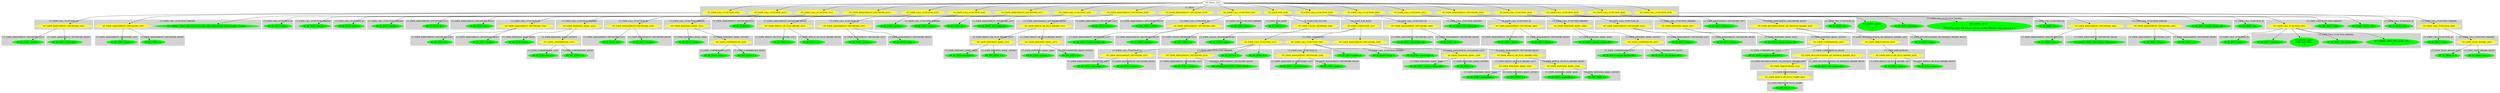 digraph {

subgraph cluster0 {
 node [style=filled,color=white];
 style=filled;
 color=lightgrey;
 label = "CT_PROG";

"NT_EXPR_CALL_FUNCTION_2502"
 [fillcolor = yellow]
"NT_EXPR_CALL_FUNCTION_2510"
 [fillcolor = yellow]
"NT_EXPR_CALL_FUNCTION_2513"
 [fillcolor = yellow]
"NT_EXPR_ASSIGNMENT_OPETATORS_2516"
 [fillcolor = yellow]
"NT_EXPR_CALL_FUNCTION_2519"
 [fillcolor = yellow]
"NT_EXPR_CALL_FUNCTION_2528"
 [fillcolor = yellow]
"NT_EXPR_ASSIGNMENT_OPETATORS_2537"
 [fillcolor = yellow]
"NT_EXPR_CALL_FUNCTION_2542"
 [fillcolor = yellow]
"NT_EXPR_ASSIGNMENT_OPETATORS_2549"
 [fillcolor = yellow]
"NT_EXPR_ASSIGNMENT_OPETATORS_2558"
 [fillcolor = yellow]
"NT_EXPR_CALL_FUNCTION_2561"
 [fillcolor = yellow]
"NT_EXPR_FOR_2566"
 [fillcolor = yellow]
"NT_EXPR_CALL_FUNCTION_2599"
 [fillcolor = yellow]
"NT_EXPR_CALL_FUNCTION_2604"
 [fillcolor = yellow]
"NT_EXPR_CALL_FUNCTION_2613"
 [fillcolor = yellow]
"NT_EXPR_ASSIGNMENT_OPETATORS_2626"
 [fillcolor = yellow]
"NT_EXPR_CALL_FUNCTION_2634"
 [fillcolor = yellow]
"NT_EXPR_CALL_FUNCTION_2639"
 [fillcolor = yellow]
"NT_EXPR_CALL_FUNCTION_2648"
 [fillcolor = yellow]
"NT_EXPR_CALL_FUNCTION_2658"
 [fillcolor = yellow]
}
"NT_PROG_2501"->"NT_EXPR_CALL_FUNCTION_2502"
subgraph cluster1 {
 node [style=filled,color=white];
 style=filled;
 color=lightgrey;
 label = "CT_EXPR_CALL_FUNCTION_ID";

"NT_EXPR_ASSIGNMENT_OPETATORS_2503"
 [fillcolor = yellow]
}
subgraph cluster2 {
 node [style=filled,color=white];
 style=filled;
 color=lightgrey;
 label = "CT_EXPR_CALL_FUNCTION_PARAMS";

"NT_STRING_2506< http://www.uvm.edu/~dhowell/methods7/DataFiles/Ex7-31.dat >"
 [fillcolor = green]
"NT_EXPR_ASSIGNMENT_OPETATORS_2507"
 [fillcolor = yellow]
}
"NT_EXPR_CALL_FUNCTION_2502"->"NT_EXPR_ASSIGNMENT_OPETATORS_2503"
subgraph cluster3 {
 node [style=filled,color=white];
 style=filled;
 color=lightgrey;
 label = "CT_EXPR_ASSIGNMENT_OPETATORS_LEFT";

"NT_ID_2504< datafile >"
 [fillcolor = green]
}
subgraph cluster4 {
 node [style=filled,color=white];
 style=filled;
 color=lightgrey;
 label = "CT_EXPR_ASSIGNMENT_OPETATORS_RIGHT";

"NT_ID_2505< read.table >"
 [fillcolor = green]
}
"NT_EXPR_ASSIGNMENT_OPETATORS_2503"->"NT_ID_2504< datafile >"
"NT_EXPR_ASSIGNMENT_OPETATORS_2503"->"NT_ID_2505< read.table >"
"NT_EXPR_CALL_FUNCTION_2502"->"NT_STRING_2506< http://www.uvm.edu/~dhowell/methods7/DataFiles/Ex7-31.dat >"
"NT_EXPR_CALL_FUNCTION_2502"->"NT_EXPR_ASSIGNMENT_OPETATORS_2507"
subgraph cluster5 {
 node [style=filled,color=white];
 style=filled;
 color=lightgrey;
 label = "CT_EXPR_ASSIGNMENT_OPETATORS_LEFT";

"NT_ID_2508< header >"
 [fillcolor = green]
}
subgraph cluster6 {
 node [style=filled,color=white];
 style=filled;
 color=lightgrey;
 label = "CT_EXPR_ASSIGNMENT_OPETATORS_RIGHT";

"NT_ID_2509< T >"
 [fillcolor = green]
}
"NT_EXPR_ASSIGNMENT_OPETATORS_2507"->"NT_ID_2508< header >"
"NT_EXPR_ASSIGNMENT_OPETATORS_2507"->"NT_ID_2509< T >"
"NT_PROG_2501"->"NT_EXPR_CALL_FUNCTION_2510"
subgraph cluster7 {
 node [style=filled,color=white];
 style=filled;
 color=lightgrey;
 label = "CT_EXPR_CALL_FUNCTION_ID";

"NT_ID_2511< head >"
 [fillcolor = green]
}
subgraph cluster8 {
 node [style=filled,color=white];
 style=filled;
 color=lightgrey;
 label = "CT_EXPR_CALL_FUNCTION_PARAMS";

"NT_ID_2512< datafile >"
 [fillcolor = green]
}
"NT_EXPR_CALL_FUNCTION_2510"->"NT_ID_2511< head >"
"NT_EXPR_CALL_FUNCTION_2510"->"NT_ID_2512< datafile >"
"NT_PROG_2501"->"NT_EXPR_CALL_FUNCTION_2513"
subgraph cluster9 {
 node [style=filled,color=white];
 style=filled;
 color=lightgrey;
 label = "CT_EXPR_CALL_FUNCTION_ID";

"NT_ID_2514< attach >"
 [fillcolor = green]
}
subgraph cluster10 {
 node [style=filled,color=white];
 style=filled;
 color=lightgrey;
 label = "CT_EXPR_CALL_FUNCTION_PARAMS";

"NT_ID_2515< datafile >"
 [fillcolor = green]
}
"NT_EXPR_CALL_FUNCTION_2513"->"NT_ID_2514< attach >"
"NT_EXPR_CALL_FUNCTION_2513"->"NT_ID_2515< datafile >"
"NT_PROG_2501"->"NT_EXPR_ASSIGNMENT_OPETATORS_2516"
subgraph cluster11 {
 node [style=filled,color=white];
 style=filled;
 color=lightgrey;
 label = "CT_EXPR_ASSIGNMENT_OPETATORS_LEFT";

"NT_ID_2517< dv >"
 [fillcolor = green]
}
subgraph cluster12 {
 node [style=filled,color=white];
 style=filled;
 color=lightgrey;
 label = "CT_EXPR_ASSIGNMENT_OPETATORS_RIGHT";

"NT_ID_2518< Gain >"
 [fillcolor = green]
}
"NT_EXPR_ASSIGNMENT_OPETATORS_2516"->"NT_ID_2517< dv >"
"NT_EXPR_ASSIGNMENT_OPETATORS_2516"->"NT_ID_2518< Gain >"
"NT_PROG_2501"->"NT_EXPR_CALL_FUNCTION_2519"
subgraph cluster13 {
 node [style=filled,color=white];
 style=filled;
 color=lightgrey;
 label = "CT_EXPR_CALL_FUNCTION_ID";

"NT_EXPR_ASSIGNMENT_OPETATORS_2520"
 [fillcolor = yellow]
}
subgraph cluster14 {
 node [style=filled,color=white];
 style=filled;
 color=lightgrey;
 label = "CT_EXPR_CALL_FUNCTION_PARAMS";

"NT_EXPR_INDEXING_BASIC_2523"
 [fillcolor = yellow]
}
"NT_EXPR_CALL_FUNCTION_2519"->"NT_EXPR_ASSIGNMENT_OPETATORS_2520"
subgraph cluster15 {
 node [style=filled,color=white];
 style=filled;
 color=lightgrey;
 label = "CT_EXPR_ASSIGNMENT_OPETATORS_LEFT";

"NT_ID_2521< n1 >"
 [fillcolor = green]
}
subgraph cluster16 {
 node [style=filled,color=white];
 style=filled;
 color=lightgrey;
 label = "CT_EXPR_ASSIGNMENT_OPETATORS_RIGHT";

"NT_ID_2522< length >"
 [fillcolor = green]
}
"NT_EXPR_ASSIGNMENT_OPETATORS_2520"->"NT_ID_2521< n1 >"
"NT_EXPR_ASSIGNMENT_OPETATORS_2520"->"NT_ID_2522< length >"
"NT_EXPR_CALL_FUNCTION_2519"->"NT_EXPR_INDEXING_BASIC_2523"
subgraph cluster17 {
 node [style=filled,color=white];
 style=filled;
 color=lightgrey;
 label = "CT_EXPR_INDEXING_BASIC_BASE";

"NT_ID_2524< Group >"
 [fillcolor = green]}
subgraph cluster18 {
 node [style=filled,color=white];
 style=filled;
 color=lightgrey;
 label = "CT_EXPR_INDEXING_BASIC_OFFSET";

"NT_EXPR_COMPARISONS_2525"
 [fillcolor = yellow]}
"NT_EXPR_INDEXING_BASIC_2523"->"NT_ID_2524< Group >"
"NT_EXPR_INDEXING_BASIC_2523"->"NT_EXPR_COMPARISONS_2525"
subgraph cluster19 {
 node [style=filled,color=white];
 style=filled;
 color=lightgrey;
 label = "CT_EXPR_COMPARISONS_LEFT";

"NT_ID_2526< Group >"
 [fillcolor = green]
}
subgraph cluster20 {
 node [style=filled,color=white];
 style=filled;
 color=lightgrey;
 label = "CT_EXPR_COMPARISONS_RIGHT";

"NT_INT_2527< 1 >"
 [fillcolor = green]
}
"NT_EXPR_COMPARISONS_2525"->"NT_ID_2526< Group >"
"NT_EXPR_COMPARISONS_2525"->"NT_INT_2527< 1 >"
"NT_PROG_2501"->"NT_EXPR_CALL_FUNCTION_2528"
subgraph cluster21 {
 node [style=filled,color=white];
 style=filled;
 color=lightgrey;
 label = "CT_EXPR_CALL_FUNCTION_ID";

"NT_EXPR_ASSIGNMENT_OPETATORS_2529"
 [fillcolor = yellow]
}
subgraph cluster22 {
 node [style=filled,color=white];
 style=filled;
 color=lightgrey;
 label = "CT_EXPR_CALL_FUNCTION_PARAMS";

"NT_EXPR_INDEXING_BASIC_2532"
 [fillcolor = yellow]
}
"NT_EXPR_CALL_FUNCTION_2528"->"NT_EXPR_ASSIGNMENT_OPETATORS_2529"
subgraph cluster23 {
 node [style=filled,color=white];
 style=filled;
 color=lightgrey;
 label = "CT_EXPR_ASSIGNMENT_OPETATORS_LEFT";

"NT_ID_2530< n2 >"
 [fillcolor = green]
}
subgraph cluster24 {
 node [style=filled,color=white];
 style=filled;
 color=lightgrey;
 label = "CT_EXPR_ASSIGNMENT_OPETATORS_RIGHT";

"NT_ID_2531< length >"
 [fillcolor = green]
}
"NT_EXPR_ASSIGNMENT_OPETATORS_2529"->"NT_ID_2530< n2 >"
"NT_EXPR_ASSIGNMENT_OPETATORS_2529"->"NT_ID_2531< length >"
"NT_EXPR_CALL_FUNCTION_2528"->"NT_EXPR_INDEXING_BASIC_2532"
subgraph cluster25 {
 node [style=filled,color=white];
 style=filled;
 color=lightgrey;
 label = "CT_EXPR_INDEXING_BASIC_BASE";

"NT_ID_2533< Group >"
 [fillcolor = green]}
subgraph cluster26 {
 node [style=filled,color=white];
 style=filled;
 color=lightgrey;
 label = "CT_EXPR_INDEXING_BASIC_OFFSET";

"NT_EXPR_COMPARISONS_2534"
 [fillcolor = yellow]}
"NT_EXPR_INDEXING_BASIC_2532"->"NT_ID_2533< Group >"
"NT_EXPR_INDEXING_BASIC_2532"->"NT_EXPR_COMPARISONS_2534"
subgraph cluster27 {
 node [style=filled,color=white];
 style=filled;
 color=lightgrey;
 label = "CT_EXPR_COMPARISONS_LEFT";

"NT_ID_2535< Group >"
 [fillcolor = green]
}
subgraph cluster28 {
 node [style=filled,color=white];
 style=filled;
 color=lightgrey;
 label = "CT_EXPR_COMPARISONS_RIGHT";

"NT_INT_2536< 2 >"
 [fillcolor = green]
}
"NT_EXPR_COMPARISONS_2534"->"NT_ID_2535< Group >"
"NT_EXPR_COMPARISONS_2534"->"NT_INT_2536< 2 >"
"NT_PROG_2501"->"NT_EXPR_ASSIGNMENT_OPETATORS_2537"
subgraph cluster29 {
 node [style=filled,color=white];
 style=filled;
 color=lightgrey;
 label = "CT_EXPR_ASSIGNMENT_OPETATORS_LEFT";

"NT_ID_2538< N >"
 [fillcolor = green]
}
subgraph cluster30 {
 node [style=filled,color=white];
 style=filled;
 color=lightgrey;
 label = "CT_EXPR_ASSIGNMENT_OPETATORS_RIGHT";

"NT_EXPR_MINUS_OR_PLUS_BINARY_2539"
 [fillcolor = yellow]
}
"NT_EXPR_ASSIGNMENT_OPETATORS_2537"->"NT_ID_2538< N >"
"NT_EXPR_ASSIGNMENT_OPETATORS_2537"->"NT_EXPR_MINUS_OR_PLUS_BINARY_2539"
subgraph cluster31 {
 node [style=filled,color=white];
 style=filled;
 color=lightgrey;
 label = "CT_EXPR_MINUS_OR_PLUS_BINARY_LEFT";

"NT_ID_2540< n1 >"
 [fillcolor = green]
}
subgraph cluster32 {
 node [style=filled,color=white];
 style=filled;
 color=lightgrey;
 label = "CT_EXPR_MINUS_OR_PLUS_BINARY_RIGHT";

"NT_ID_2541< n2 >"
 [fillcolor = green]
}
"NT_EXPR_MINUS_OR_PLUS_BINARY_2539"->"NT_ID_2540< n1 >"
"NT_EXPR_MINUS_OR_PLUS_BINARY_2539"->"NT_ID_2541< n2 >"
"NT_PROG_2501"->"NT_EXPR_CALL_FUNCTION_2542"
subgraph cluster33 {
 node [style=filled,color=white];
 style=filled;
 color=lightgrey;
 label = "CT_EXPR_CALL_FUNCTION_ID";

"NT_EXPR_ASSIGNMENT_OPETATORS_2543"
 [fillcolor = yellow]
}
subgraph cluster34 {
 node [style=filled,color=white];
 style=filled;
 color=lightgrey;
 label = "CT_EXPR_CALL_FUNCTION_PARAMS";

"NT_ID_2546< dv >"
 [fillcolor = green]
"NT_ID_2547< Group >"
 [fillcolor = green]
"NT_ID_2548< median >"
 [fillcolor = green]
}
"NT_EXPR_CALL_FUNCTION_2542"->"NT_EXPR_ASSIGNMENT_OPETATORS_2543"
subgraph cluster35 {
 node [style=filled,color=white];
 style=filled;
 color=lightgrey;
 label = "CT_EXPR_ASSIGNMENT_OPETATORS_LEFT";

"NT_ID_2544< medians >"
 [fillcolor = green]
}
subgraph cluster36 {
 node [style=filled,color=white];
 style=filled;
 color=lightgrey;
 label = "CT_EXPR_ASSIGNMENT_OPETATORS_RIGHT";

"NT_ID_2545< tapply >"
 [fillcolor = green]
}
"NT_EXPR_ASSIGNMENT_OPETATORS_2543"->"NT_ID_2544< medians >"
"NT_EXPR_ASSIGNMENT_OPETATORS_2543"->"NT_ID_2545< tapply >"
"NT_EXPR_CALL_FUNCTION_2542"->"NT_ID_2546< dv >"
"NT_EXPR_CALL_FUNCTION_2542"->"NT_ID_2547< Group >"
"NT_EXPR_CALL_FUNCTION_2542"->"NT_ID_2548< median >"
"NT_PROG_2501"->"NT_EXPR_ASSIGNMENT_OPETATORS_2549"
subgraph cluster37 {
 node [style=filled,color=white];
 style=filled;
 color=lightgrey;
 label = "CT_EXPR_ASSIGNMENT_OPETATORS_LEFT";

"NT_ID_2550< obt.median.diff >"
 [fillcolor = green]
}
subgraph cluster38 {
 node [style=filled,color=white];
 style=filled;
 color=lightgrey;
 label = "CT_EXPR_ASSIGNMENT_OPETATORS_RIGHT";

"NT_EXPR_MINUS_OR_PLUS_BINARY_2551"
 [fillcolor = yellow]
}
"NT_EXPR_ASSIGNMENT_OPETATORS_2549"->"NT_ID_2550< obt.median.diff >"
"NT_EXPR_ASSIGNMENT_OPETATORS_2549"->"NT_EXPR_MINUS_OR_PLUS_BINARY_2551"
subgraph cluster39 {
 node [style=filled,color=white];
 style=filled;
 color=lightgrey;
 label = "CT_EXPR_MINUS_OR_PLUS_BINARY_LEFT";

"NT_EXPR_INDEXING_BASIC_2552"
 [fillcolor = yellow]
}
subgraph cluster40 {
 node [style=filled,color=white];
 style=filled;
 color=lightgrey;
 label = "CT_EXPR_MINUS_OR_PLUS_BINARY_RIGHT";

"NT_EXPR_INDEXING_BASIC_2555"
 [fillcolor = yellow]
}
"NT_EXPR_MINUS_OR_PLUS_BINARY_2551"->"NT_EXPR_INDEXING_BASIC_2552"
subgraph cluster41 {
 node [style=filled,color=white];
 style=filled;
 color=lightgrey;
 label = "CT_EXPR_INDEXING_BASIC_BASE";

"NT_ID_2553< medians >"
 [fillcolor = green]}
subgraph cluster42 {
 node [style=filled,color=white];
 style=filled;
 color=lightgrey;
 label = "CT_EXPR_INDEXING_BASIC_OFFSET";

"NT_INT_2554< 1 >"
 [fillcolor = green]}
"NT_EXPR_INDEXING_BASIC_2552"->"NT_ID_2553< medians >"
"NT_EXPR_INDEXING_BASIC_2552"->"NT_INT_2554< 1 >"
"NT_EXPR_MINUS_OR_PLUS_BINARY_2551"->"NT_EXPR_INDEXING_BASIC_2555"
subgraph cluster43 {
 node [style=filled,color=white];
 style=filled;
 color=lightgrey;
 label = "CT_EXPR_INDEXING_BASIC_BASE";

"NT_ID_2556< medians >"
 [fillcolor = green]}
subgraph cluster44 {
 node [style=filled,color=white];
 style=filled;
 color=lightgrey;
 label = "CT_EXPR_INDEXING_BASIC_OFFSET";

"NT_INT_2557< 2 >"
 [fillcolor = green]}
"NT_EXPR_INDEXING_BASIC_2555"->"NT_ID_2556< medians >"
"NT_EXPR_INDEXING_BASIC_2555"->"NT_INT_2557< 2 >"
"NT_PROG_2501"->"NT_EXPR_ASSIGNMENT_OPETATORS_2558"
subgraph cluster45 {
 node [style=filled,color=white];
 style=filled;
 color=lightgrey;
 label = "CT_EXPR_ASSIGNMENT_OPETATORS_LEFT";

"NT_ID_2559< nreps >"
 [fillcolor = green]
}
subgraph cluster46 {
 node [style=filled,color=white];
 style=filled;
 color=lightgrey;
 label = "CT_EXPR_ASSIGNMENT_OPETATORS_RIGHT";

"NT_INT_2560< 10000 >"
 [fillcolor = green]
}
"NT_EXPR_ASSIGNMENT_OPETATORS_2558"->"NT_ID_2559< nreps >"
"NT_EXPR_ASSIGNMENT_OPETATORS_2558"->"NT_INT_2560< 10000 >"
"NT_PROG_2501"->"NT_EXPR_CALL_FUNCTION_2561"
subgraph cluster47 {
 node [style=filled,color=white];
 style=filled;
 color=lightgrey;
 label = "CT_EXPR_CALL_FUNCTION_ID";

"NT_EXPR_ASSIGNMENT_OPETATORS_2562"
 [fillcolor = yellow]
}
subgraph cluster48 {
 node [style=filled,color=white];
 style=filled;
 color=lightgrey;
 label = "CT_EXPR_CALL_FUNCTION_PARAMS";

"NT_ID_2565< nreps >"
 [fillcolor = green]
}
"NT_EXPR_CALL_FUNCTION_2561"->"NT_EXPR_ASSIGNMENT_OPETATORS_2562"
subgraph cluster49 {
 node [style=filled,color=white];
 style=filled;
 color=lightgrey;
 label = "CT_EXPR_ASSIGNMENT_OPETATORS_LEFT";

"NT_ID_2563< sample.median.diff >"
 [fillcolor = green]
}
subgraph cluster50 {
 node [style=filled,color=white];
 style=filled;
 color=lightgrey;
 label = "CT_EXPR_ASSIGNMENT_OPETATORS_RIGHT";

"NT_ID_2564< numeric >"
 [fillcolor = green]
}
"NT_EXPR_ASSIGNMENT_OPETATORS_2562"->"NT_ID_2563< sample.median.diff >"
"NT_EXPR_ASSIGNMENT_OPETATORS_2562"->"NT_ID_2564< numeric >"
"NT_EXPR_CALL_FUNCTION_2561"->"NT_ID_2565< nreps >"
"NT_PROG_2501"->"NT_EXPR_FOR_2566"
subgraph cluster51 {
 node [style=filled,color=white];
 style=filled;
 color=lightgrey;
 label = "CT_EXPR_FOR_NAME";

"NT_ID_2567< i >"
 [fillcolor = green]
}
subgraph cluster52 {
 node [style=filled,color=white];
 style=filled;
 color=lightgrey;
 label = "CT_EXPR_FOR_VECTOR";

"NT_EXPR_COLON_OPERATOR_2568"
 [fillcolor = yellow]
}
subgraph cluster53 {
 node [style=filled,color=white];
 style=filled;
 color=lightgrey;
 label = "CT_EXPR_FOR_BODY";

"NT_EXPR_COMPOUND_2571"
 [fillcolor = yellow]
}
"NT_EXPR_FOR_2566"->"NT_ID_2567< i >"
"NT_EXPR_FOR_2566"->"NT_EXPR_COLON_OPERATOR_2568"
subgraph cluster54 {
 node [style=filled,color=white];
 style=filled;
 color=lightgrey;
 label = "CT_EXPR_COLON_OPERATOR_LEFT";

"NT_INT_2569< 1 >"
 [fillcolor = green]
}
subgraph cluster55 {
 node [style=filled,color=white];
 style=filled;
 color=lightgrey;
 label = "CT_EXPR_COLON_OPERATOR_RIGHT";

"NT_ID_2570< nreps >"
 [fillcolor = green]
}
"NT_EXPR_COLON_OPERATOR_2568"->"NT_INT_2569< 1 >"
"NT_EXPR_COLON_OPERATOR_2568"->"NT_ID_2570< nreps >"
"NT_EXPR_FOR_2566"->"NT_EXPR_COMPOUND_2571"
subgraph cluster56 {
 node [style=filled,color=white];
 style=filled;
 color=lightgrey;
 label = "CT_EXPR_COMPOUND";

"NT_EXPR_CALL_FUNCTION_2572"
 [fillcolor = yellow]
"NT_EXPR_CALL_FUNCTION_2581"
 [fillcolor = yellow]
"NT_EXPR_ASSIGNMENT_OPETATORS_2588"
 [fillcolor = yellow]
}
"NT_EXPR_COMPOUND_2571"->"NT_EXPR_CALL_FUNCTION_2572"
subgraph cluster57 {
 node [style=filled,color=white];
 style=filled;
 color=lightgrey;
 label = "CT_EXPR_CALL_FUNCTION_ID";

"NT_EXPR_ASSIGNMENT_OPETATORS_2573"
 [fillcolor = yellow]
}
subgraph cluster58 {
 node [style=filled,color=white];
 style=filled;
 color=lightgrey;
 label = "CT_EXPR_CALL_FUNCTION_PARAMS";

"NT_ID_2576< dv >"
 [fillcolor = green]
"NT_ID_2577< N >"
 [fillcolor = green]
"NT_EXPR_ASSIGNMENT_OPETATORS_2578"
 [fillcolor = yellow]
}
"NT_EXPR_CALL_FUNCTION_2572"->"NT_EXPR_ASSIGNMENT_OPETATORS_2573"
subgraph cluster59 {
 node [style=filled,color=white];
 style=filled;
 color=lightgrey;
 label = "CT_EXPR_ASSIGNMENT_OPETATORS_LEFT";

"NT_ID_2574< newsample >"
 [fillcolor = green]
}
subgraph cluster60 {
 node [style=filled,color=white];
 style=filled;
 color=lightgrey;
 label = "CT_EXPR_ASSIGNMENT_OPETATORS_RIGHT";

"NT_ID_2575< sample >"
 [fillcolor = green]
}
"NT_EXPR_ASSIGNMENT_OPETATORS_2573"->"NT_ID_2574< newsample >"
"NT_EXPR_ASSIGNMENT_OPETATORS_2573"->"NT_ID_2575< sample >"
"NT_EXPR_CALL_FUNCTION_2572"->"NT_ID_2576< dv >"
"NT_EXPR_CALL_FUNCTION_2572"->"NT_ID_2577< N >"
"NT_EXPR_CALL_FUNCTION_2572"->"NT_EXPR_ASSIGNMENT_OPETATORS_2578"
subgraph cluster61 {
 node [style=filled,color=white];
 style=filled;
 color=lightgrey;
 label = "CT_EXPR_ASSIGNMENT_OPETATORS_LEFT";

"NT_ID_2579< replace >"
 [fillcolor = green]
}
subgraph cluster62 {
 node [style=filled,color=white];
 style=filled;
 color=lightgrey;
 label = "CT_EXPR_ASSIGNMENT_OPETATORS_RIGHT";

"NT_LITERALSPECIFIER_2580< FALSE >"
 [fillcolor = green]
}
"NT_EXPR_ASSIGNMENT_OPETATORS_2578"->"NT_ID_2579< replace >"
"NT_EXPR_ASSIGNMENT_OPETATORS_2578"->"NT_LITERALSPECIFIER_2580< FALSE >"
"NT_EXPR_COMPOUND_2571"->"NT_EXPR_CALL_FUNCTION_2581"
subgraph cluster63 {
 node [style=filled,color=white];
 style=filled;
 color=lightgrey;
 label = "CT_EXPR_CALL_FUNCTION_ID";

"NT_EXPR_ASSIGNMENT_OPETATORS_2582"
 [fillcolor = yellow]
}
subgraph cluster64 {
 node [style=filled,color=white];
 style=filled;
 color=lightgrey;
 label = "CT_EXPR_CALL_FUNCTION_PARAMS";

"NT_ID_2585< newsample >"
 [fillcolor = green]
"NT_ID_2586< Group >"
 [fillcolor = green]
"NT_ID_2587< median >"
 [fillcolor = green]
}
"NT_EXPR_CALL_FUNCTION_2581"->"NT_EXPR_ASSIGNMENT_OPETATORS_2582"
subgraph cluster65 {
 node [style=filled,color=white];
 style=filled;
 color=lightgrey;
 label = "CT_EXPR_ASSIGNMENT_OPETATORS_LEFT";

"NT_ID_2583< newmedians >"
 [fillcolor = green]
}
subgraph cluster66 {
 node [style=filled,color=white];
 style=filled;
 color=lightgrey;
 label = "CT_EXPR_ASSIGNMENT_OPETATORS_RIGHT";

"NT_ID_2584< tapply >"
 [fillcolor = green]
}
"NT_EXPR_ASSIGNMENT_OPETATORS_2582"->"NT_ID_2583< newmedians >"
"NT_EXPR_ASSIGNMENT_OPETATORS_2582"->"NT_ID_2584< tapply >"
"NT_EXPR_CALL_FUNCTION_2581"->"NT_ID_2585< newsample >"
"NT_EXPR_CALL_FUNCTION_2581"->"NT_ID_2586< Group >"
"NT_EXPR_CALL_FUNCTION_2581"->"NT_ID_2587< median >"
"NT_EXPR_COMPOUND_2571"->"NT_EXPR_ASSIGNMENT_OPETATORS_2588"
subgraph cluster67 {
 node [style=filled,color=white];
 style=filled;
 color=lightgrey;
 label = "CT_EXPR_ASSIGNMENT_OPETATORS_LEFT";

"NT_EXPR_INDEXING_BASIC_2589"
 [fillcolor = yellow]
}
subgraph cluster68 {
 node [style=filled,color=white];
 style=filled;
 color=lightgrey;
 label = "CT_EXPR_ASSIGNMENT_OPETATORS_RIGHT";

"NT_EXPR_MINUS_OR_PLUS_BINARY_2592"
 [fillcolor = yellow]
}
"NT_EXPR_ASSIGNMENT_OPETATORS_2588"->"NT_EXPR_INDEXING_BASIC_2589"
subgraph cluster69 {
 node [style=filled,color=white];
 style=filled;
 color=lightgrey;
 label = "CT_EXPR_INDEXING_BASIC_BASE";

"NT_ID_2590< sample.median.diff >"
 [fillcolor = green]}
subgraph cluster70 {
 node [style=filled,color=white];
 style=filled;
 color=lightgrey;
 label = "CT_EXPR_INDEXING_BASIC_OFFSET";

"NT_ID_2591< i >"
 [fillcolor = green]}
"NT_EXPR_INDEXING_BASIC_2589"->"NT_ID_2590< sample.median.diff >"
"NT_EXPR_INDEXING_BASIC_2589"->"NT_ID_2591< i >"
"NT_EXPR_ASSIGNMENT_OPETATORS_2588"->"NT_EXPR_MINUS_OR_PLUS_BINARY_2592"
subgraph cluster71 {
 node [style=filled,color=white];
 style=filled;
 color=lightgrey;
 label = "CT_EXPR_MINUS_OR_PLUS_BINARY_LEFT";

"NT_EXPR_INDEXING_BASIC_2593"
 [fillcolor = yellow]
}
subgraph cluster72 {
 node [style=filled,color=white];
 style=filled;
 color=lightgrey;
 label = "CT_EXPR_MINUS_OR_PLUS_BINARY_RIGHT";

"NT_EXPR_INDEXING_BASIC_2596"
 [fillcolor = yellow]
}
"NT_EXPR_MINUS_OR_PLUS_BINARY_2592"->"NT_EXPR_INDEXING_BASIC_2593"
subgraph cluster73 {
 node [style=filled,color=white];
 style=filled;
 color=lightgrey;
 label = "CT_EXPR_INDEXING_BASIC_BASE";

"NT_ID_2594< newmedians >"
 [fillcolor = green]}
subgraph cluster74 {
 node [style=filled,color=white];
 style=filled;
 color=lightgrey;
 label = "CT_EXPR_INDEXING_BASIC_OFFSET";

"NT_INT_2595< 1 >"
 [fillcolor = green]}
"NT_EXPR_INDEXING_BASIC_2593"->"NT_ID_2594< newmedians >"
"NT_EXPR_INDEXING_BASIC_2593"->"NT_INT_2595< 1 >"
"NT_EXPR_MINUS_OR_PLUS_BINARY_2592"->"NT_EXPR_INDEXING_BASIC_2596"
subgraph cluster75 {
 node [style=filled,color=white];
 style=filled;
 color=lightgrey;
 label = "CT_EXPR_INDEXING_BASIC_BASE";

"NT_ID_2597< newmedians >"
 [fillcolor = green]}
subgraph cluster76 {
 node [style=filled,color=white];
 style=filled;
 color=lightgrey;
 label = "CT_EXPR_INDEXING_BASIC_OFFSET";

"NT_INT_2598< 2 >"
 [fillcolor = green]}
"NT_EXPR_INDEXING_BASIC_2596"->"NT_ID_2597< newmedians >"
"NT_EXPR_INDEXING_BASIC_2596"->"NT_INT_2598< 2 >"
"NT_PROG_2501"->"NT_EXPR_CALL_FUNCTION_2599"
subgraph cluster77 {
 node [style=filled,color=white];
 style=filled;
 color=lightgrey;
 label = "CT_EXPR_CALL_FUNCTION_ID";

"NT_EXPR_ASSIGNMENT_OPETATORS_2600"
 [fillcolor = yellow]
}
subgraph cluster78 {
 node [style=filled,color=white];
 style=filled;
 color=lightgrey;
 label = "CT_EXPR_CALL_FUNCTION_PARAMS";

"NT_ID_2603< obt.median.diff >"
 [fillcolor = green]
}
"NT_EXPR_CALL_FUNCTION_2599"->"NT_EXPR_ASSIGNMENT_OPETATORS_2600"
subgraph cluster79 {
 node [style=filled,color=white];
 style=filled;
 color=lightgrey;
 label = "CT_EXPR_ASSIGNMENT_OPETATORS_LEFT";

"NT_ID_2601< obt.median.diff >"
 [fillcolor = green]
}
subgraph cluster80 {
 node [style=filled,color=white];
 style=filled;
 color=lightgrey;
 label = "CT_EXPR_ASSIGNMENT_OPETATORS_RIGHT";

"NT_ID_2602< abs >"
 [fillcolor = green]
}
"NT_EXPR_ASSIGNMENT_OPETATORS_2600"->"NT_ID_2601< obt.median.diff >"
"NT_EXPR_ASSIGNMENT_OPETATORS_2600"->"NT_ID_2602< abs >"
"NT_EXPR_CALL_FUNCTION_2599"->"NT_ID_2603< obt.median.diff >"
"NT_PROG_2501"->"NT_EXPR_CALL_FUNCTION_2604"
subgraph cluster81 {
 node [style=filled,color=white];
 style=filled;
 color=lightgrey;
 label = "CT_EXPR_CALL_FUNCTION_ID";

"NT_EXPR_ASSIGNMENT_OPETATORS_2605"
 [fillcolor = yellow]
}
subgraph cluster82 {
 node [style=filled,color=white];
 style=filled;
 color=lightgrey;
 label = "CT_EXPR_CALL_FUNCTION_PARAMS";

"NT_EXPR_INDEXING_BASIC_2608"
 [fillcolor = yellow]
}
"NT_EXPR_CALL_FUNCTION_2604"->"NT_EXPR_ASSIGNMENT_OPETATORS_2605"
subgraph cluster83 {
 node [style=filled,color=white];
 style=filled;
 color=lightgrey;
 label = "CT_EXPR_ASSIGNMENT_OPETATORS_LEFT";

"NT_ID_2606< above >"
 [fillcolor = green]
}
subgraph cluster84 {
 node [style=filled,color=white];
 style=filled;
 color=lightgrey;
 label = "CT_EXPR_ASSIGNMENT_OPETATORS_RIGHT";

"NT_ID_2607< length >"
 [fillcolor = green]
}
"NT_EXPR_ASSIGNMENT_OPETATORS_2605"->"NT_ID_2606< above >"
"NT_EXPR_ASSIGNMENT_OPETATORS_2605"->"NT_ID_2607< length >"
"NT_EXPR_CALL_FUNCTION_2604"->"NT_EXPR_INDEXING_BASIC_2608"
subgraph cluster85 {
 node [style=filled,color=white];
 style=filled;
 color=lightgrey;
 label = "CT_EXPR_INDEXING_BASIC_BASE";

"NT_ID_2609< sample.median.diff >"
 [fillcolor = green]}
subgraph cluster86 {
 node [style=filled,color=white];
 style=filled;
 color=lightgrey;
 label = "CT_EXPR_INDEXING_BASIC_OFFSET";

"NT_EXPR_COMPARISONS_2610"
 [fillcolor = yellow]}
"NT_EXPR_INDEXING_BASIC_2608"->"NT_ID_2609< sample.median.diff >"
"NT_EXPR_INDEXING_BASIC_2608"->"NT_EXPR_COMPARISONS_2610"
subgraph cluster87 {
 node [style=filled,color=white];
 style=filled;
 color=lightgrey;
 label = "CT_EXPR_COMPARISONS_LEFT";

"NT_ID_2611< sample.median.diff >"
 [fillcolor = green]
}
subgraph cluster88 {
 node [style=filled,color=white];
 style=filled;
 color=lightgrey;
 label = "CT_EXPR_COMPARISONS_RIGHT";

"NT_ID_2612< obt.median.diff >"
 [fillcolor = green]
}
"NT_EXPR_COMPARISONS_2610"->"NT_ID_2611< sample.median.diff >"
"NT_EXPR_COMPARISONS_2610"->"NT_ID_2612< obt.median.diff >"
"NT_PROG_2501"->"NT_EXPR_CALL_FUNCTION_2613"
subgraph cluster89 {
 node [style=filled,color=white];
 style=filled;
 color=lightgrey;
 label = "CT_EXPR_CALL_FUNCTION_ID";

"NT_EXPR_ASSIGNMENT_OPETATORS_2614"
 [fillcolor = yellow]
}
subgraph cluster90 {
 node [style=filled,color=white];
 style=filled;
 color=lightgrey;
 label = "CT_EXPR_CALL_FUNCTION_PARAMS";

"NT_EXPR_INDEXING_BASIC_2617"
 [fillcolor = yellow]
}
"NT_EXPR_CALL_FUNCTION_2613"->"NT_EXPR_ASSIGNMENT_OPETATORS_2614"
subgraph cluster91 {
 node [style=filled,color=white];
 style=filled;
 color=lightgrey;
 label = "CT_EXPR_ASSIGNMENT_OPETATORS_LEFT";

"NT_ID_2615< below >"
 [fillcolor = green]
}
subgraph cluster92 {
 node [style=filled,color=white];
 style=filled;
 color=lightgrey;
 label = "CT_EXPR_ASSIGNMENT_OPETATORS_RIGHT";

"NT_ID_2616< length >"
 [fillcolor = green]
}
"NT_EXPR_ASSIGNMENT_OPETATORS_2614"->"NT_ID_2615< below >"
"NT_EXPR_ASSIGNMENT_OPETATORS_2614"->"NT_ID_2616< length >"
"NT_EXPR_CALL_FUNCTION_2613"->"NT_EXPR_INDEXING_BASIC_2617"
subgraph cluster93 {
 node [style=filled,color=white];
 style=filled;
 color=lightgrey;
 label = "CT_EXPR_INDEXING_BASIC_BASE";

"NT_ID_2618< sample.median.diff >"
 [fillcolor = green]}
subgraph cluster94 {
 node [style=filled,color=white];
 style=filled;
 color=lightgrey;
 label = "CT_EXPR_INDEXING_BASIC_OFFSET";

"NT_EXPR_COMPARISONS_2619"
 [fillcolor = yellow]}
"NT_EXPR_INDEXING_BASIC_2617"->"NT_ID_2618< sample.median.diff >"
"NT_EXPR_INDEXING_BASIC_2617"->"NT_EXPR_COMPARISONS_2619"
subgraph cluster95 {
 node [style=filled,color=white];
 style=filled;
 color=lightgrey;
 label = "CT_EXPR_COMPARISONS_LEFT";

"NT_ID_2620< sample.median.diff >"
 [fillcolor = green]
}
subgraph cluster96 {
 node [style=filled,color=white];
 style=filled;
 color=lightgrey;
 label = "CT_EXPR_COMPARISONS_RIGHT";

"NT_EXPR_MULTIPLICATION_OR_DIVISION_BINARY_2621"
 [fillcolor = yellow]
}
"NT_EXPR_COMPARISONS_2619"->"NT_ID_2620< sample.median.diff >"
"NT_EXPR_COMPARISONS_2619"->"NT_EXPR_MULTIPLICATION_OR_DIVISION_BINARY_2621"
subgraph cluster97 {
 node [style=filled,color=white];
 style=filled;
 color=lightgrey;
 label = "CT_EXPR_MULTIPLICATION_OR_DIVISION_BINARY_LEFT";

"NT_EXPR_PARENTHESIS_2622"
 [fillcolor = yellow]
}
subgraph cluster98 {
 node [style=filled,color=white];
 style=filled;
 color=lightgrey;
 label = "CT_EXPR_MULTIPLICATION_OR_DIVISION_BINARY_RIGHT";

"NT_ID_2625< obt.median.diff >"
 [fillcolor = green]
}
"NT_EXPR_MULTIPLICATION_OR_DIVISION_BINARY_2621"->"NT_EXPR_PARENTHESIS_2622"
subgraph cluster99 {
 node [style=filled,color=white];
 style=filled;
 color=lightgrey;
 label = "CT_EXPR_PARENTHESIS";

"NT_EXPR_MINUS_OR_PLUS_UNARY_2623"
 [fillcolor = yellow]
}
"NT_EXPR_PARENTHESIS_2622"->"NT_EXPR_MINUS_OR_PLUS_UNARY_2623"
subgraph cluster100 {
 node [style=filled,color=white];
 style=filled;
 color=lightgrey;
 label = "CT_EXPR_MINUS_OR_PLUS_UNARY";

"NT_INT_2624< 1 >"
 [fillcolor = green]
}
"NT_EXPR_MINUS_OR_PLUS_UNARY_2623"->"NT_INT_2624< 1 >"
"NT_EXPR_MULTIPLICATION_OR_DIVISION_BINARY_2621"->"NT_ID_2625< obt.median.diff >"
"NT_PROG_2501"->"NT_EXPR_ASSIGNMENT_OPETATORS_2626"
subgraph cluster101 {
 node [style=filled,color=white];
 style=filled;
 color=lightgrey;
 label = "CT_EXPR_ASSIGNMENT_OPETATORS_LEFT";

"NT_ID_2627< pextreme >"
 [fillcolor = green]
}
subgraph cluster102 {
 node [style=filled,color=white];
 style=filled;
 color=lightgrey;
 label = "CT_EXPR_ASSIGNMENT_OPETATORS_RIGHT";

"NT_EXPR_MULTIPLICATION_OR_DIVISION_BINARY_2628"
 [fillcolor = yellow]
}
"NT_EXPR_ASSIGNMENT_OPETATORS_2626"->"NT_ID_2627< pextreme >"
"NT_EXPR_ASSIGNMENT_OPETATORS_2626"->"NT_EXPR_MULTIPLICATION_OR_DIVISION_BINARY_2628"
subgraph cluster103 {
 node [style=filled,color=white];
 style=filled;
 color=lightgrey;
 label = "CT_EXPR_MULTIPLICATION_OR_DIVISION_BINARY_LEFT";

"NT_EXPR_PARENTHESIS_2629"
 [fillcolor = yellow]
}
subgraph cluster104 {
 node [style=filled,color=white];
 style=filled;
 color=lightgrey;
 label = "CT_EXPR_MULTIPLICATION_OR_DIVISION_BINARY_RIGHT";

"NT_ID_2633< nreps >"
 [fillcolor = green]
}
"NT_EXPR_MULTIPLICATION_OR_DIVISION_BINARY_2628"->"NT_EXPR_PARENTHESIS_2629"
subgraph cluster105 {
 node [style=filled,color=white];
 style=filled;
 color=lightgrey;
 label = "CT_EXPR_PARENTHESIS";

"NT_EXPR_MINUS_OR_PLUS_BINARY_2630"
 [fillcolor = yellow]
}
"NT_EXPR_PARENTHESIS_2629"->"NT_EXPR_MINUS_OR_PLUS_BINARY_2630"
subgraph cluster106 {
 node [style=filled,color=white];
 style=filled;
 color=lightgrey;
 label = "CT_EXPR_MINUS_OR_PLUS_BINARY_LEFT";

"NT_ID_2631< above >"
 [fillcolor = green]
}
subgraph cluster107 {
 node [style=filled,color=white];
 style=filled;
 color=lightgrey;
 label = "CT_EXPR_MINUS_OR_PLUS_BINARY_RIGHT";

"NT_ID_2632< below >"
 [fillcolor = green]
}
"NT_EXPR_MINUS_OR_PLUS_BINARY_2630"->"NT_ID_2631< above >"
"NT_EXPR_MINUS_OR_PLUS_BINARY_2630"->"NT_ID_2632< below >"
"NT_EXPR_MULTIPLICATION_OR_DIVISION_BINARY_2628"->"NT_ID_2633< nreps >"
"NT_PROG_2501"->"NT_EXPR_CALL_FUNCTION_2634"
subgraph cluster108 {
 node [style=filled,color=white];
 style=filled;
 color=lightgrey;
 label = "CT_EXPR_CALL_FUNCTION_ID";

"NT_ID_2635< cat >"
 [fillcolor = green]
}
subgraph cluster109 {
 node [style=filled,color=white];
 style=filled;
 color=lightgrey;
 label = "CT_EXPR_CALL_FUNCTION_PARAMS";

"NT_STRING_2636< \n\n Probability under null of more extreme median difference than obtained = >"
 [fillcolor = green]
"NT_ID_2637< pextreme >"
 [fillcolor = green]
"NT_STRING_2638< \n\n >"
 [fillcolor = green]
}
"NT_EXPR_CALL_FUNCTION_2634"->"NT_ID_2635< cat >"
"NT_EXPR_CALL_FUNCTION_2634"->"NT_STRING_2636< \n\n Probability under null of more extreme median difference than obtained = >"
"NT_EXPR_CALL_FUNCTION_2634"->"NT_ID_2637< pextreme >"
"NT_EXPR_CALL_FUNCTION_2634"->"NT_STRING_2638< \n\n >"
"NT_PROG_2501"->"NT_EXPR_CALL_FUNCTION_2639"
subgraph cluster110 {
 node [style=filled,color=white];
 style=filled;
 color=lightgrey;
 label = "CT_EXPR_CALL_FUNCTION_ID";

"NT_ID_2640< hist >"
 [fillcolor = green]
}
subgraph cluster111 {
 node [style=filled,color=white];
 style=filled;
 color=lightgrey;
 label = "CT_EXPR_CALL_FUNCTION_PARAMS";

"NT_ID_2641< sample.median.diff >"
 [fillcolor = green]
"NT_EXPR_ASSIGNMENT_OPETATORS_2642"
 [fillcolor = yellow]
"NT_EXPR_ASSIGNMENT_OPETATORS_2645"
 [fillcolor = yellow]
}
"NT_EXPR_CALL_FUNCTION_2639"->"NT_ID_2640< hist >"
"NT_EXPR_CALL_FUNCTION_2639"->"NT_ID_2641< sample.median.diff >"
"NT_EXPR_CALL_FUNCTION_2639"->"NT_EXPR_ASSIGNMENT_OPETATORS_2642"
subgraph cluster112 {
 node [style=filled,color=white];
 style=filled;
 color=lightgrey;
 label = "CT_EXPR_ASSIGNMENT_OPETATORS_LEFT";

"NT_ID_2643< main >"
 [fillcolor = green]
}
subgraph cluster113 {
 node [style=filled,color=white];
 style=filled;
 color=lightgrey;
 label = "CT_EXPR_ASSIGNMENT_OPETATORS_RIGHT";

"NT_STRING_2644< Null Median Differences >"
 [fillcolor = green]
}
"NT_EXPR_ASSIGNMENT_OPETATORS_2642"->"NT_ID_2643< main >"
"NT_EXPR_ASSIGNMENT_OPETATORS_2642"->"NT_STRING_2644< Null Median Differences >"
"NT_EXPR_CALL_FUNCTION_2639"->"NT_EXPR_ASSIGNMENT_OPETATORS_2645"
subgraph cluster114 {
 node [style=filled,color=white];
 style=filled;
 color=lightgrey;
 label = "CT_EXPR_ASSIGNMENT_OPETATORS_LEFT";

"NT_ID_2646< breaks >"
 [fillcolor = green]
}
subgraph cluster115 {
 node [style=filled,color=white];
 style=filled;
 color=lightgrey;
 label = "CT_EXPR_ASSIGNMENT_OPETATORS_RIGHT";

"NT_INT_2647< 25 >"
 [fillcolor = green]
}
"NT_EXPR_ASSIGNMENT_OPETATORS_2645"->"NT_ID_2646< breaks >"
"NT_EXPR_ASSIGNMENT_OPETATORS_2645"->"NT_INT_2647< 25 >"
"NT_PROG_2501"->"NT_EXPR_CALL_FUNCTION_2648"
subgraph cluster116 {
 node [style=filled,color=white];
 style=filled;
 color=lightgrey;
 label = "CT_EXPR_CALL_FUNCTION_ID";

"NT_ID_2649< text >"
 [fillcolor = green]
}
subgraph cluster117 {
 node [style=filled,color=white];
 style=filled;
 color=lightgrey;
 label = "CT_EXPR_CALL_FUNCTION_PARAMS";

"NT_FLOAT_2650< 2.85 >"
 [fillcolor = green]
"NT_INT_2651< 1200 >"
 [fillcolor = green]
"NT_EXPR_CALL_FUNCTION_2652"
 [fillcolor = yellow]
}
"NT_EXPR_CALL_FUNCTION_2648"->"NT_ID_2649< text >"
"NT_EXPR_CALL_FUNCTION_2648"->"NT_FLOAT_2650< 2.85 >"
"NT_EXPR_CALL_FUNCTION_2648"->"NT_INT_2651< 1200 >"
"NT_EXPR_CALL_FUNCTION_2648"->"NT_EXPR_CALL_FUNCTION_2652"
subgraph cluster118 {
 node [style=filled,color=white];
 style=filled;
 color=lightgrey;
 label = "CT_EXPR_CALL_FUNCTION_ID";

"NT_ID_2653< paste >"
 [fillcolor = green]
}
subgraph cluster119 {
 node [style=filled,color=white];
 style=filled;
 color=lightgrey;
 label = "CT_EXPR_CALL_FUNCTION_PARAMS";

"NT_STRING_2654< Obt median diff = \n >"
 [fillcolor = green]
"NT_ID_2655< obt.median.diff >"
 [fillcolor = green]
"NT_STRING_2656< \nprob. under null = \n >"
 [fillcolor = green]
"NT_ID_2657< pextreme >"
 [fillcolor = green]
}
"NT_EXPR_CALL_FUNCTION_2652"->"NT_ID_2653< paste >"
"NT_EXPR_CALL_FUNCTION_2652"->"NT_STRING_2654< Obt median diff = \n >"
"NT_EXPR_CALL_FUNCTION_2652"->"NT_ID_2655< obt.median.diff >"
"NT_EXPR_CALL_FUNCTION_2652"->"NT_STRING_2656< \nprob. under null = \n >"
"NT_EXPR_CALL_FUNCTION_2652"->"NT_ID_2657< pextreme >"
"NT_PROG_2501"->"NT_EXPR_CALL_FUNCTION_2658"
subgraph cluster120 {
 node [style=filled,color=white];
 style=filled;
 color=lightgrey;
 label = "CT_EXPR_CALL_FUNCTION_ID";

"NT_ID_2659< print >"
 [fillcolor = green]
}
subgraph cluster121 {
 node [style=filled,color=white];
 style=filled;
 color=lightgrey;
 label = "CT_EXPR_CALL_FUNCTION_PARAMS";

"NT_EXPR_CALL_FUNCTION_2660"
 [fillcolor = yellow]
}
"NT_EXPR_CALL_FUNCTION_2658"->"NT_ID_2659< print >"
"NT_EXPR_CALL_FUNCTION_2658"->"NT_EXPR_CALL_FUNCTION_2660"
subgraph cluster122 {
 node [style=filled,color=white];
 style=filled;
 color=lightgrey;
 label = "CT_EXPR_CALL_FUNCTION_ID";

"NT_ID_2661< t.test >"
 [fillcolor = green]
}
subgraph cluster123 {
 node [style=filled,color=white];
 style=filled;
 color=lightgrey;
 label = "CT_EXPR_CALL_FUNCTION_PARAMS";

"NT_EXPR_TILDE_BINARY_2662"
 [fillcolor = yellow]
}
"NT_EXPR_CALL_FUNCTION_2660"->"NT_ID_2661< t.test >"
"NT_EXPR_CALL_FUNCTION_2660"->"NT_EXPR_TILDE_BINARY_2662"
subgraph cluster124 {
 node [style=filled,color=white];
 style=filled;
 color=lightgrey;
 label = "CT_EXPR_TILDE_BINARY_LEFT";

"NT_ID_2663< dv >"
 [fillcolor = green]
}
subgraph cluster125 {
 node [style=filled,color=white];
 style=filled;
 color=lightgrey;
 label = "CT_EXPR_TILDE_BINARY_RIGHT";

"NT_ID_2664< Group >"
 [fillcolor = green]
}
"NT_EXPR_TILDE_BINARY_2662"->"NT_ID_2663< dv >"
"NT_EXPR_TILDE_BINARY_2662"->"NT_ID_2664< Group >"
}
